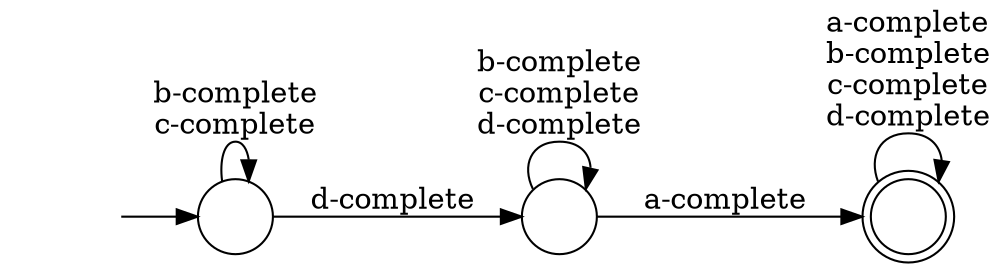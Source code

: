 digraph Automaton {
  rankdir = LR;
  0 [shape=doublecircle,label=""];
  0 -> 0 [label="a-complete\nb-complete\nc-complete\nd-complete"]
  1 [shape=circle,label=""];
  1 -> 1 [label="b-complete\nc-complete\nd-complete"]
  1 -> 0 [label="a-complete"]
  2 [shape=circle,label=""];
  initial [shape=plaintext,label=""];
  initial -> 2
  2 -> 1 [label="d-complete"]
  2 -> 2 [label="b-complete\nc-complete"]
}
